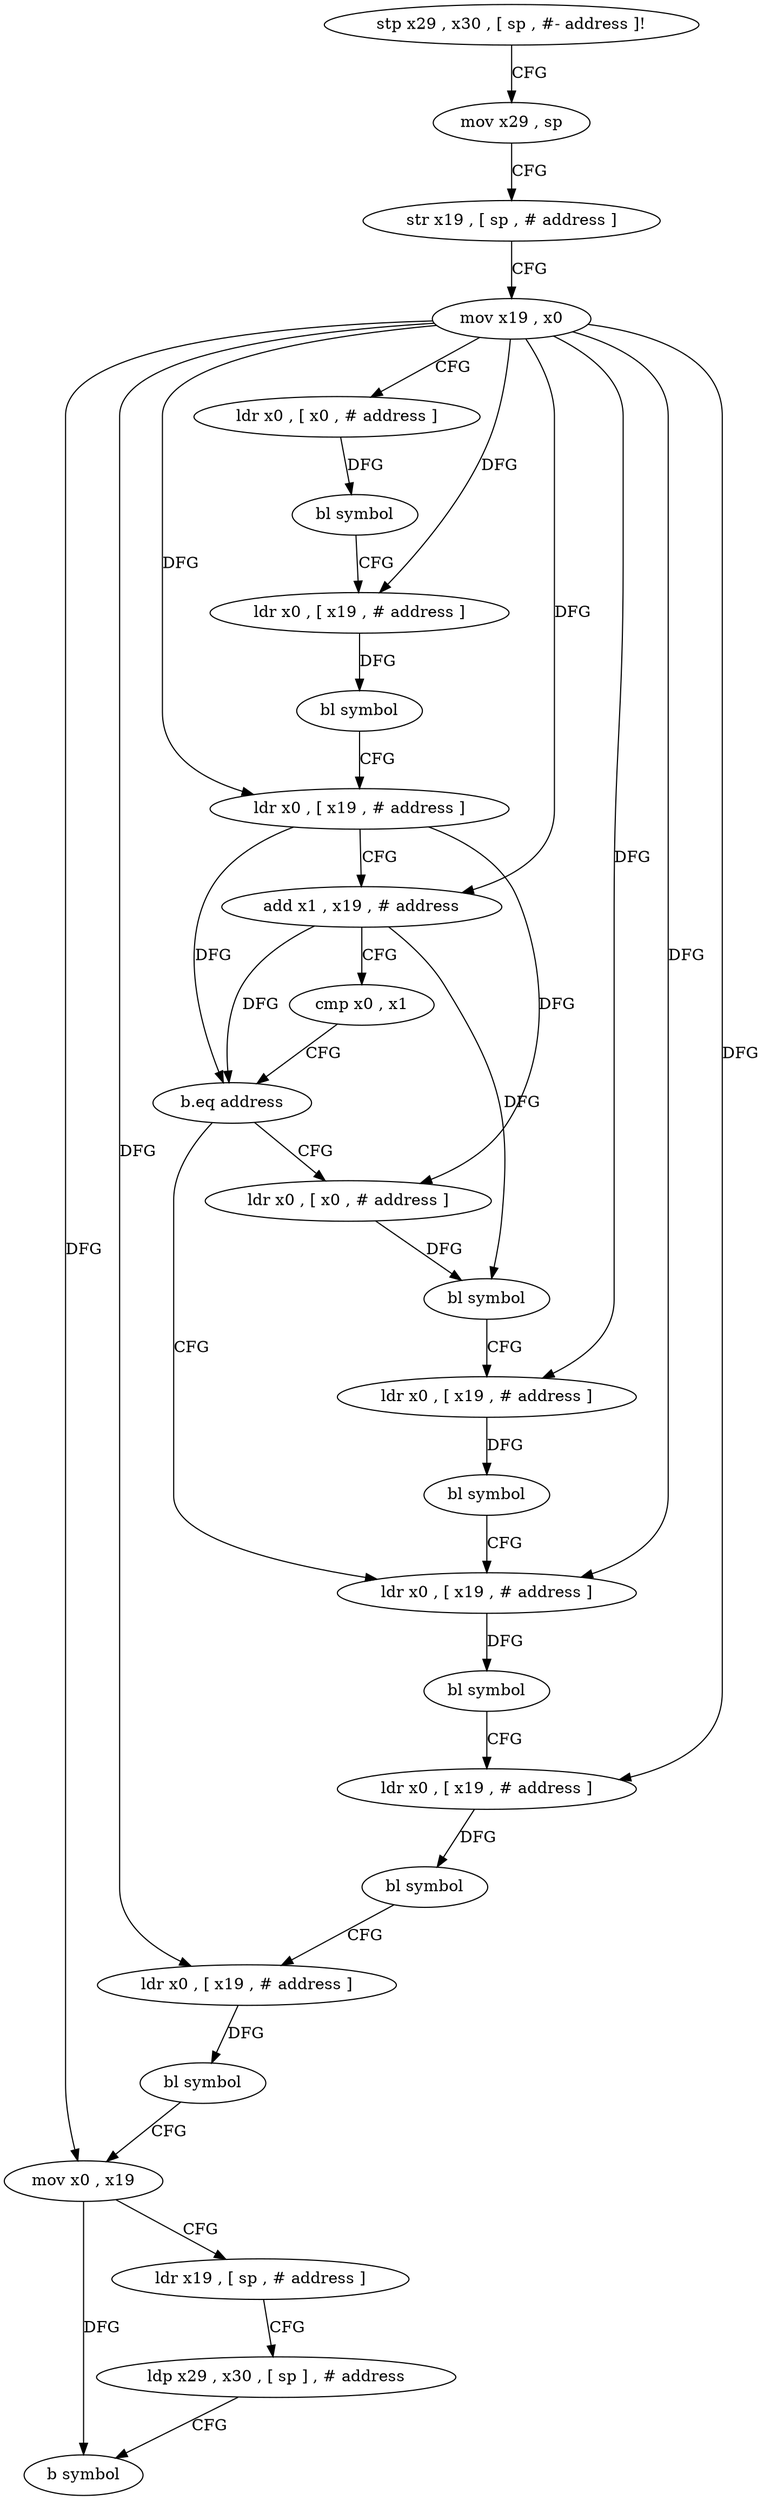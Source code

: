 digraph "func" {
"211752" [label = "stp x29 , x30 , [ sp , #- address ]!" ]
"211756" [label = "mov x29 , sp" ]
"211760" [label = "str x19 , [ sp , # address ]" ]
"211764" [label = "mov x19 , x0" ]
"211768" [label = "ldr x0 , [ x0 , # address ]" ]
"211772" [label = "bl symbol" ]
"211776" [label = "ldr x0 , [ x19 , # address ]" ]
"211780" [label = "bl symbol" ]
"211784" [label = "ldr x0 , [ x19 , # address ]" ]
"211788" [label = "add x1 , x19 , # address" ]
"211792" [label = "cmp x0 , x1" ]
"211796" [label = "b.eq address" ]
"211816" [label = "ldr x0 , [ x19 , # address ]" ]
"211800" [label = "ldr x0 , [ x0 , # address ]" ]
"211820" [label = "bl symbol" ]
"211824" [label = "ldr x0 , [ x19 , # address ]" ]
"211828" [label = "bl symbol" ]
"211832" [label = "ldr x0 , [ x19 , # address ]" ]
"211836" [label = "bl symbol" ]
"211840" [label = "mov x0 , x19" ]
"211844" [label = "ldr x19 , [ sp , # address ]" ]
"211848" [label = "ldp x29 , x30 , [ sp ] , # address" ]
"211852" [label = "b symbol" ]
"211804" [label = "bl symbol" ]
"211808" [label = "ldr x0 , [ x19 , # address ]" ]
"211812" [label = "bl symbol" ]
"211752" -> "211756" [ label = "CFG" ]
"211756" -> "211760" [ label = "CFG" ]
"211760" -> "211764" [ label = "CFG" ]
"211764" -> "211768" [ label = "CFG" ]
"211764" -> "211776" [ label = "DFG" ]
"211764" -> "211784" [ label = "DFG" ]
"211764" -> "211788" [ label = "DFG" ]
"211764" -> "211816" [ label = "DFG" ]
"211764" -> "211824" [ label = "DFG" ]
"211764" -> "211832" [ label = "DFG" ]
"211764" -> "211840" [ label = "DFG" ]
"211764" -> "211808" [ label = "DFG" ]
"211768" -> "211772" [ label = "DFG" ]
"211772" -> "211776" [ label = "CFG" ]
"211776" -> "211780" [ label = "DFG" ]
"211780" -> "211784" [ label = "CFG" ]
"211784" -> "211788" [ label = "CFG" ]
"211784" -> "211796" [ label = "DFG" ]
"211784" -> "211800" [ label = "DFG" ]
"211788" -> "211792" [ label = "CFG" ]
"211788" -> "211796" [ label = "DFG" ]
"211788" -> "211804" [ label = "DFG" ]
"211792" -> "211796" [ label = "CFG" ]
"211796" -> "211816" [ label = "CFG" ]
"211796" -> "211800" [ label = "CFG" ]
"211816" -> "211820" [ label = "DFG" ]
"211800" -> "211804" [ label = "DFG" ]
"211820" -> "211824" [ label = "CFG" ]
"211824" -> "211828" [ label = "DFG" ]
"211828" -> "211832" [ label = "CFG" ]
"211832" -> "211836" [ label = "DFG" ]
"211836" -> "211840" [ label = "CFG" ]
"211840" -> "211844" [ label = "CFG" ]
"211840" -> "211852" [ label = "DFG" ]
"211844" -> "211848" [ label = "CFG" ]
"211848" -> "211852" [ label = "CFG" ]
"211804" -> "211808" [ label = "CFG" ]
"211808" -> "211812" [ label = "DFG" ]
"211812" -> "211816" [ label = "CFG" ]
}
